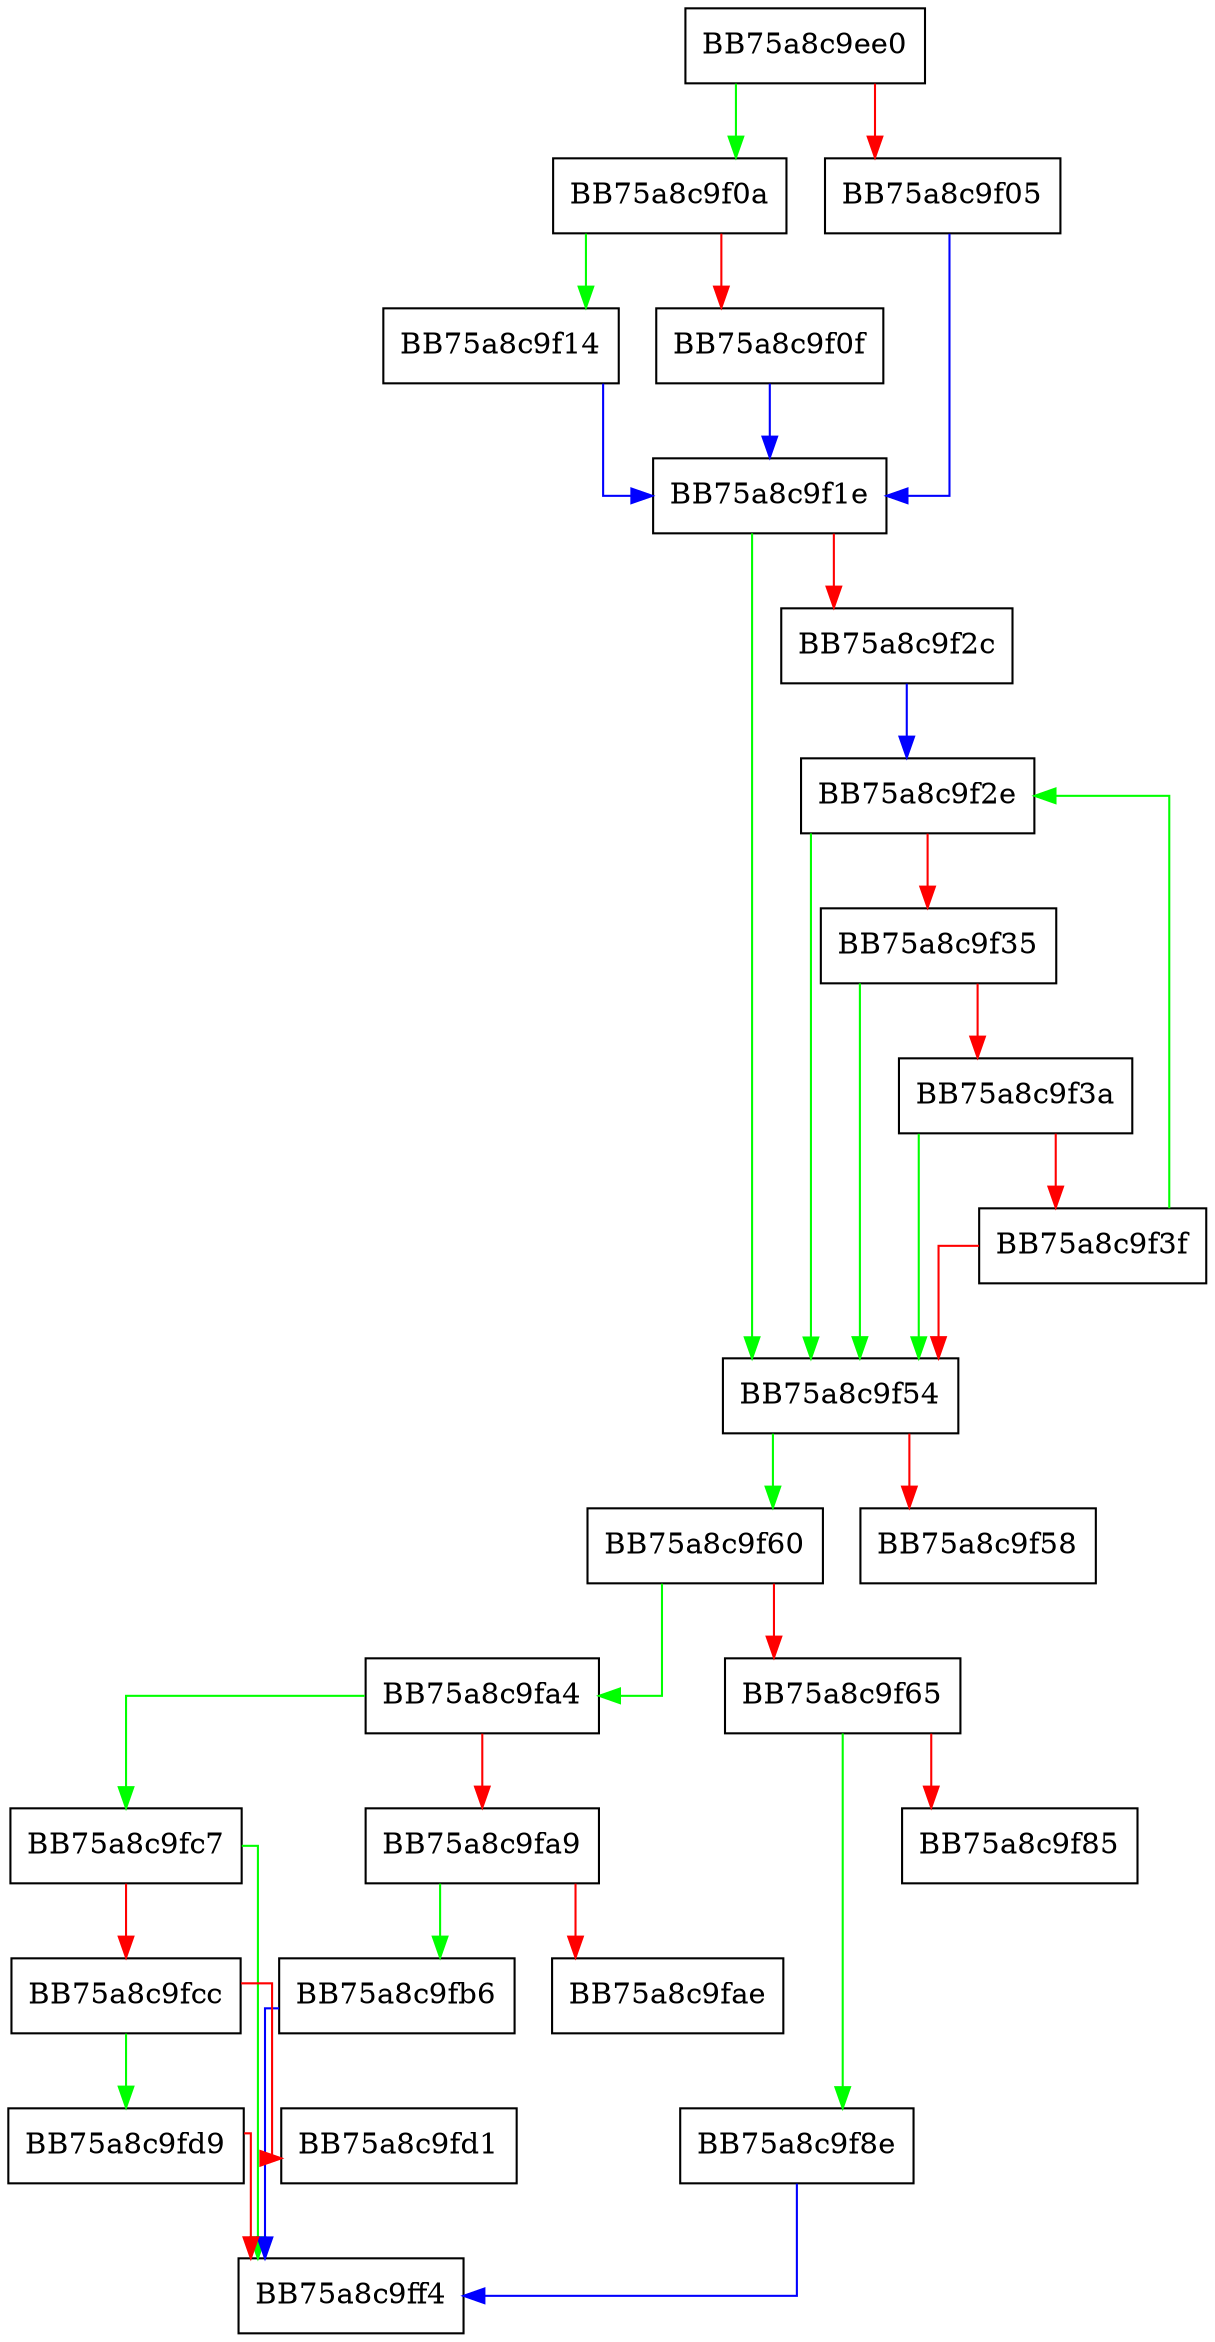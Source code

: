 digraph _Do_ex_class {
  node [shape="box"];
  graph [splines=ortho];
  BB75a8c9ee0 -> BB75a8c9f0a [color="green"];
  BB75a8c9ee0 -> BB75a8c9f05 [color="red"];
  BB75a8c9f05 -> BB75a8c9f1e [color="blue"];
  BB75a8c9f0a -> BB75a8c9f14 [color="green"];
  BB75a8c9f0a -> BB75a8c9f0f [color="red"];
  BB75a8c9f0f -> BB75a8c9f1e [color="blue"];
  BB75a8c9f14 -> BB75a8c9f1e [color="blue"];
  BB75a8c9f1e -> BB75a8c9f54 [color="green"];
  BB75a8c9f1e -> BB75a8c9f2c [color="red"];
  BB75a8c9f2c -> BB75a8c9f2e [color="blue"];
  BB75a8c9f2e -> BB75a8c9f54 [color="green"];
  BB75a8c9f2e -> BB75a8c9f35 [color="red"];
  BB75a8c9f35 -> BB75a8c9f54 [color="green"];
  BB75a8c9f35 -> BB75a8c9f3a [color="red"];
  BB75a8c9f3a -> BB75a8c9f54 [color="green"];
  BB75a8c9f3a -> BB75a8c9f3f [color="red"];
  BB75a8c9f3f -> BB75a8c9f2e [color="green"];
  BB75a8c9f3f -> BB75a8c9f54 [color="red"];
  BB75a8c9f54 -> BB75a8c9f60 [color="green"];
  BB75a8c9f54 -> BB75a8c9f58 [color="red"];
  BB75a8c9f60 -> BB75a8c9fa4 [color="green"];
  BB75a8c9f60 -> BB75a8c9f65 [color="red"];
  BB75a8c9f65 -> BB75a8c9f8e [color="green"];
  BB75a8c9f65 -> BB75a8c9f85 [color="red"];
  BB75a8c9f8e -> BB75a8c9ff4 [color="blue"];
  BB75a8c9fa4 -> BB75a8c9fc7 [color="green"];
  BB75a8c9fa4 -> BB75a8c9fa9 [color="red"];
  BB75a8c9fa9 -> BB75a8c9fb6 [color="green"];
  BB75a8c9fa9 -> BB75a8c9fae [color="red"];
  BB75a8c9fb6 -> BB75a8c9ff4 [color="blue"];
  BB75a8c9fc7 -> BB75a8c9ff4 [color="green"];
  BB75a8c9fc7 -> BB75a8c9fcc [color="red"];
  BB75a8c9fcc -> BB75a8c9fd9 [color="green"];
  BB75a8c9fcc -> BB75a8c9fd1 [color="red"];
  BB75a8c9fd9 -> BB75a8c9ff4 [color="red"];
}